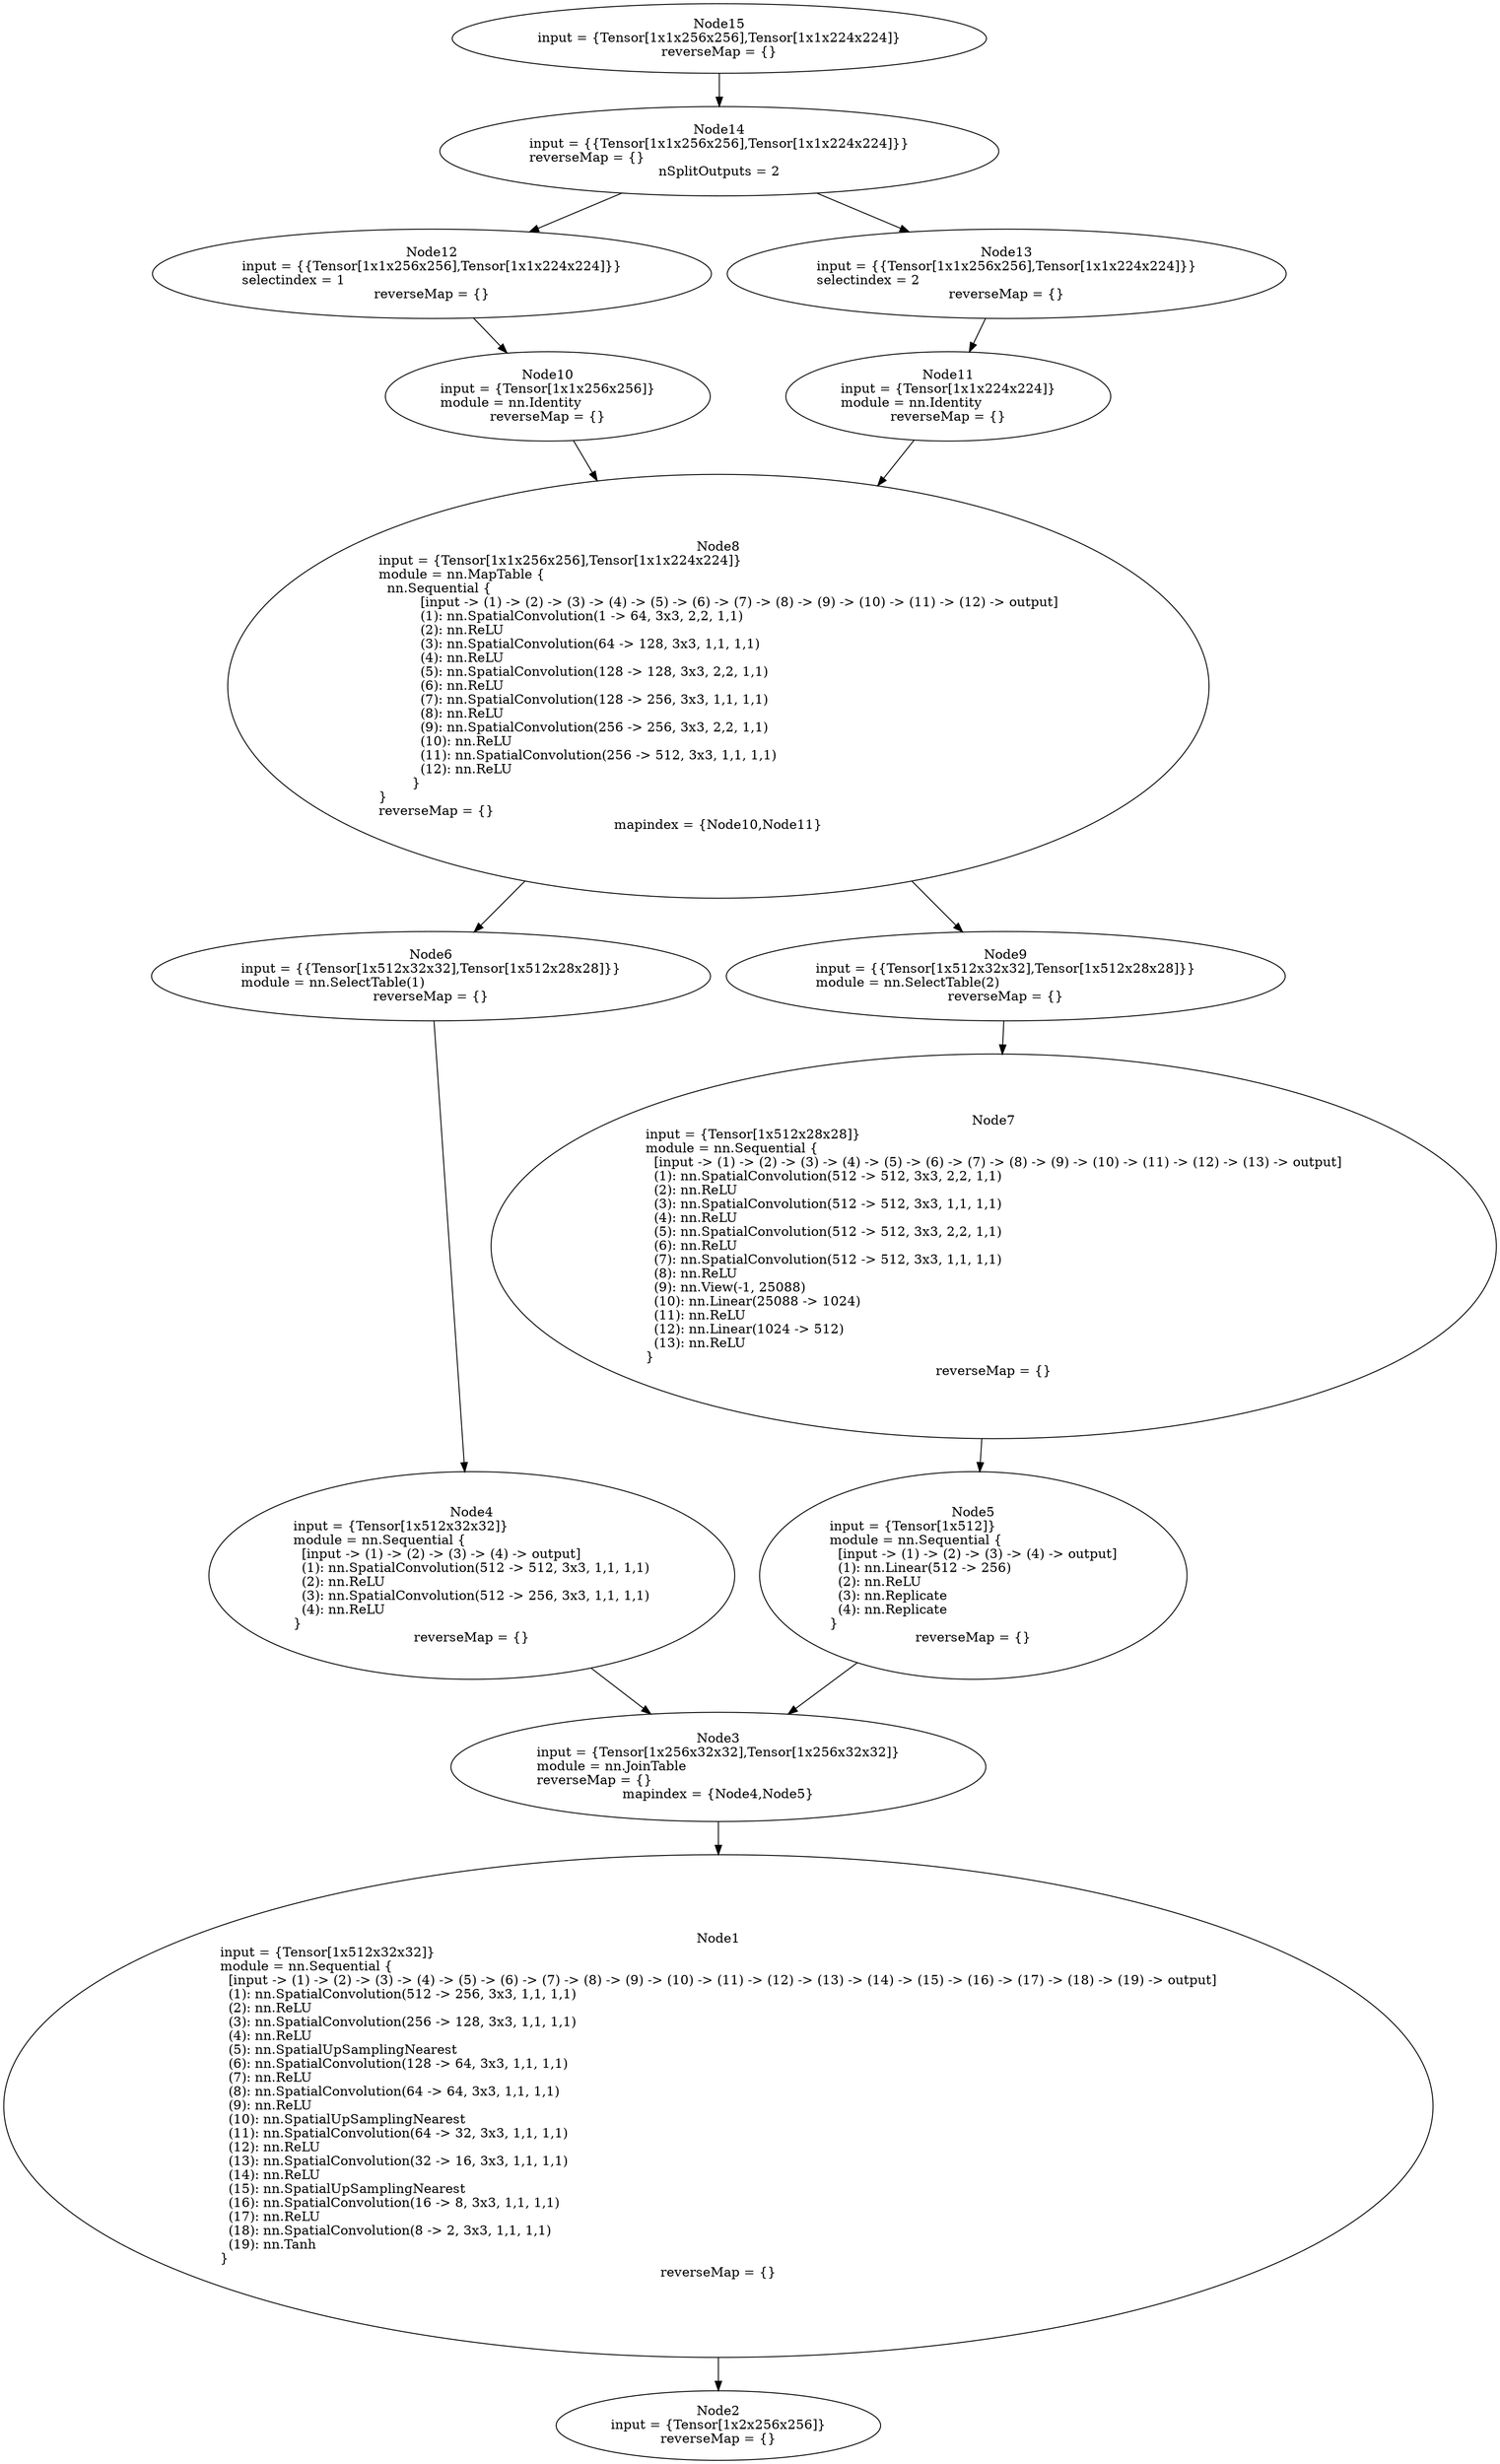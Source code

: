 digraph G {
	graph [bb="0,0,1383,2652"];
	node [label="\N",
		shape=oval
	];
	n1	 [height=7.5228,
		label="Node1\ninput = {Tensor[1x512x32x32]}\lmodule = nn.Sequential {\l  [input -> (1) -> (2) -> (3) -> (4) -> (5) -> (6) -> (7) -> (8) \
-> (9) -> (10) -> (11) -> (12) -> (13) -> (14) -> (15) -> (16) -> (17) -> (18) -> (19) -> output]\l  (1): nn.SpatialConvolution(\
512 -> 256, 3x3, 1,1, 1,1)\l  (2): nn.ReLU\l  (3): nn.SpatialConvolution(256 -> 128, 3x3, 1,1, 1,1)\l  (4): nn.ReLU\l  (5): nn.SpatialUpSamplingNearest\l  (\
6): nn.SpatialConvolution(128 -> 64, 3x3, 1,1, 1,1)\l  (7): nn.ReLU\l  (8): nn.SpatialConvolution(64 -> 64, 3x3, 1,1, 1,1)\l  (9): \
nn.ReLU\l  (10): nn.SpatialUpSamplingNearest\l  (11): nn.SpatialConvolution(64 -> 32, 3x3, 1,1, 1,1)\l  (12): nn.ReLU\l  (13): nn.SpatialConvolution(\
32 -> 16, 3x3, 1,1, 1,1)\l  (14): nn.ReLU\l  (15): nn.SpatialUpSamplingNearest\l  (16): nn.SpatialConvolution(16 -> 8, 3x3, 1,1, \
1,1)\l  (17): nn.ReLU\l  (18): nn.SpatialConvolution(8 -> 2, 3x3, 1,1, 1,1)\l  (19): nn.Tanh\l}\lreverseMap = {}",
		pos="640,383",
		tooltip="[./tune_model.lua]:183_",
		width=17.029];
	n2	 [height=1.041,
		label="Node2\ninput = {Tensor[1x2x256x256]}\lreverseMap = {}",
		pos="640,38",
		tooltip="[[C]]:-1_",
		width=3.808];
	n1 -> n2	 [pos="e,640,75.481 640,112.16 640,102.64 640,93.737 640,85.641"];
	n3	 [height=1.6303,
		label="Node3\ninput = {Tensor[1x256x32x32],Tensor[1x256x32x32]}\lmodule = nn.JoinTable\lreverseMap = {}\lmapindex = {Node4,Node5}",
		pos="640,749",
		tooltip="[./tune_model.lua]:181_",
		width=6.2579];
	n3 -> n1	 [pos="e,640,654.06 640,689.92 640,681.89 640,673.24 640,664.13"];
	n4	 [height=3.1034,
		label="Node4\ninput = {Tensor[1x512x32x32]}\lmodule = nn.Sequential {\l  [input -> (1) -> (2) -> (3) -> (4) -> output]\l  (1): nn.SpatialConvolution(\
512 -> 512, 3x3, 1,1, 1,1)\l  (2): nn.ReLU\l  (3): nn.SpatialConvolution(512 -> 256, 3x3, 1,1, 1,1)\l  (4): nn.ReLU\l}\lreverseMap = {}",
		pos="395,956",
		tooltip="[./tune_model.lua]:176_",
		width=6.2243];
	n4 -> n3	 [pos="e,573.81,805.38 508.89,859.7 528.18,843.56 547.76,827.18 565.69,812.18"];
	n5	 [height=3.1034,
		label="Node5\ninput = {Tensor[1x512]}\lmodule = nn.Sequential {\l  [input -> (1) -> (2) -> (3) -> (4) -> output]\l  (1): nn.Linear(512 \
-> 256)\l  (2): nn.ReLU\l  (3): nn.Replicate\l  (4): nn.Replicate\l}\lreverseMap = {}",
		pos="886,956",
		tooltip="[./tune_model.lua]:178_",
		width=5.0951];
	n5 -> n3	 [pos="e,706.26,805.22 778.46,865.38 756.77,847.31 734.44,828.7 714.2,811.83"];
	n6	 [height=1.3356,
		label="Node6\ninput = {{Tensor[1x512x32x32],Tensor[1x512x28x28]}}\lmodule = nn.SelectTable(1)\lreverseMap = {}",
		pos="266,1311",
		tooltip="[./tune_model.lua]:173_",
		width=6.5105];
	n6 -> n4	 [pos="e,355.19,1065.9 283.26,1262.8 300.67,1215.1 328.23,1139.7 351.62,1075.7"];
	n7	 [height=5.7551,
		label="Node7\ninput = {Tensor[1x512x28x28]}\lmodule = nn.Sequential {\l  [input -> (1) -> (2) -> (3) -> (4) -> (5) -> (6) -> (7) -> (8) \
-> (9) -> (10) -> (11) -> (12) -> (13) -> output]\l  (1): nn.SpatialConvolution(512 -> 512, 3x3, 2,2, 1,1)\l  (2): nn.ReLU\l  (3): \
nn.SpatialConvolution(512 -> 512, 3x3, 1,1, 1,1)\l  (4): nn.ReLU\l  (5): nn.SpatialConvolution(512 -> 512, 3x3, 2,2, 1,1)\l  (6): \
nn.ReLU\l  (7): nn.SpatialConvolution(512 -> 512, 3x3, 1,1, 1,1)\l  (8): nn.ReLU\l  (9): nn.View(-1, 25088)\l  (10): nn.Linear(25088 \
-> 1024)\l  (11): nn.ReLU\l  (12): nn.Linear(1024 -> 512)\l  (13): nn.ReLU\l}\lreverseMap = {}",
		pos="951,1311",
		tooltip="[./tune_model.lua]:177_",
		width=12.001];
	n7 -> n5	 [pos="e,906.28,1067.1 913.14,1104.4 911.44,1095.2 909.76,1086 908.12,1077.1"];
	n8	 [height=6.3443,
		label="Node8\ninput = {Tensor[1x1x256x256],Tensor[1x1x224x224]}\lmodule = nn.MapTable {\l  nn.Sequential {\l          [input -> (1) -> (\
2) -> (3) -> (4) -> (5) -> (6) -> (7) -> (8) -> (9) -> (10) -> (11) -> (12) -> output]\l          (1): nn.SpatialConvolution(1 -> \
64, 3x3, 2,2, 1,1)\l          (2): nn.ReLU\l          (3): nn.SpatialConvolution(64 -> 128, 3x3, 1,1, 1,1)\l          (4): nn.ReLU\l          (\
5): nn.SpatialConvolution(128 -> 128, 3x3, 2,2, 1,1)\l          (6): nn.ReLU\l          (7): nn.SpatialConvolution(128 -> 256, 3x3, \
1,1, 1,1)\l          (8): nn.ReLU\l          (9): nn.SpatialConvolution(256 -> 256, 3x3, 2,2, 1,1)\l          (10): nn.ReLU\l          (\
11): nn.SpatialConvolution(256 -> 512, 3x3, 1,1, 1,1)\l          (12): nn.ReLU\l        }\l}\lreverseMap = {}\lmapindex = {Node10,\
Node11}",
		pos="502,1915",
		tooltip="[./tune_model.lua]:171_",
		width=11.734];
	n8 -> n6	 [pos="e,284.45,1359.1 414.63,1691.1 369.09,1575 317.03,1442.2 288.19,1368.6"];
	n9	 [height=1.3356,
		label="Node9\ninput = {{Tensor[1x512x32x32],Tensor[1x512x28x28]}}\lmodule = nn.SelectTable(2)\lreverseMap = {}",
		pos="845,1602",
		tooltip="[./tune_model.lua]:174_",
		width=6.5105];
	n8 -> n9	 [pos="e,794.14,1649.1 717.77,1718.4 742.87,1695.6 766.62,1674.1 786.65,1655.9"];
	n9 -> n7	 [pos="e,876.5,1515.1 862.27,1553.9 865.56,1545 869.19,1535 873.05,1524.5"];
	n10	 [height=1.3356,
		label="Node10\ninput = {Tensor[1x1x256x256]}\lmodule = nn.Identity\lreverseMap = {}",
		pos="332,2228",
		tooltip="[./tune_model.lua]:167_",
		width=3.808];
	n10 -> n8	 [pos="e,382.76,2134.1 357.45,2180.4 363.53,2169.3 370.42,2156.7 377.83,2143.2"];
	n11	 [height=1.3356,
		label="Node11\ninput = {Tensor[1x1x224x224]}\lmodule = nn.Identity\lreverseMap = {}",
		pos="673,2228",
		tooltip="[./tune_model.lua]:168_",
		width=3.808];
	n11 -> n8	 [pos="e,621.94,2134.1 647.4,2180.4 641.29,2169.3 634.35,2156.7 626.9,2143.2"];
	n12	 [height=1.3356,
		label="Node12\ninput = {{Tensor[1x1x256x256],Tensor[1x1x224x224]}}\lselectindex = 1\lreverseMap = {}",
		pos="234,2360",
		tooltip="[[C]]:-1_-1",
		width=6.5105];
	n12 -> n10	 [pos="e,297.47,2274.8 269.1,2312.4 276.31,2302.9 283.96,2292.7 291.34,2282.9"];
	n13	 [height=1.3356,
		label="Node13\ninput = {{Tensor[1x1x256x256],Tensor[1x1x224x224]}}\lselectindex = 2\lreverseMap = {}",
		pos="722,2360",
		tooltip="[[C]]:-1_-2",
		width=6.5105];
	n13 -> n11	 [pos="e,690.73,2276 704.17,2311.7 700.96,2303.2 697.57,2294.2 694.27,2285.4"];
	n14	 [height=1.3356,
		label="Node14\ninput = {{Tensor[1x1x256x256],Tensor[1x1x224x224]}}\lreverseMap = {}\lnSplitOutputs = 2",
		pos="478,2492",
		tooltip="[[C]]:-1_ split at [/home/luwei/torch/install/share/lua/5.1/nngraph/gmodule.lua]:96-mnode",
		width=6.5105];
	n14 -> n12	 [pos="e,316.94,2405.2 395.39,2447 373.06,2435.1 348.75,2422.1 325.93,2410"];
	n14 -> n13	 [pos="e,639.06,2405.2 560.61,2447 582.94,2435.1 607.25,2422.1 630.07,2410"];
	n15	 [height=1.041,
		label="Node15\ninput = {Tensor[1x1x256x256],Tensor[1x1x224x224]}\lreverseMap = {}",
		pos="478,2614",
		tooltip="[[C]]:-1_",
		width=6.2579];
	n15 -> n14	 [pos="e,478,2540.5 478,2576.3 478,2568.2 478,2559.4 478,2550.7"];
}
